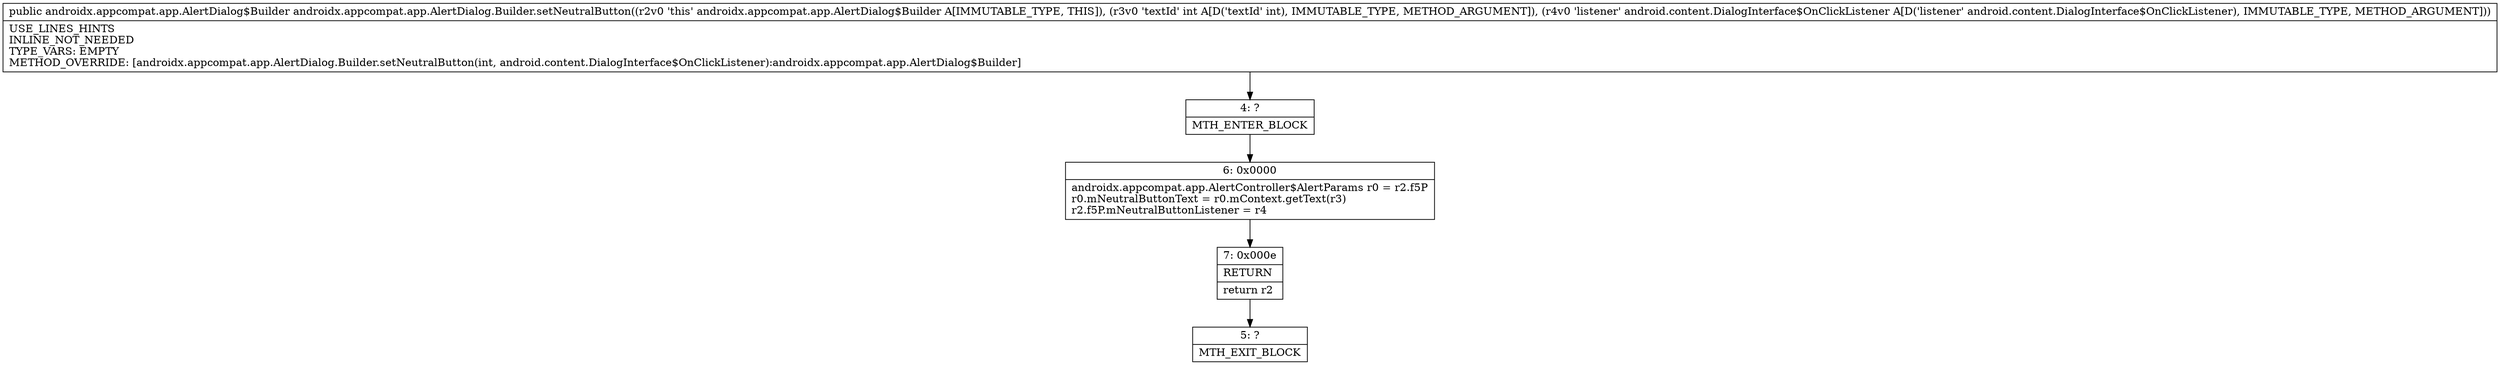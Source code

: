 digraph "CFG forandroidx.appcompat.app.AlertDialog.Builder.setNeutralButton(ILandroid\/content\/DialogInterface$OnClickListener;)Landroidx\/appcompat\/app\/AlertDialog$Builder;" {
Node_4 [shape=record,label="{4\:\ ?|MTH_ENTER_BLOCK\l}"];
Node_6 [shape=record,label="{6\:\ 0x0000|androidx.appcompat.app.AlertController$AlertParams r0 = r2.f5P\lr0.mNeutralButtonText = r0.mContext.getText(r3)\lr2.f5P.mNeutralButtonListener = r4\l}"];
Node_7 [shape=record,label="{7\:\ 0x000e|RETURN\l|return r2\l}"];
Node_5 [shape=record,label="{5\:\ ?|MTH_EXIT_BLOCK\l}"];
MethodNode[shape=record,label="{public androidx.appcompat.app.AlertDialog$Builder androidx.appcompat.app.AlertDialog.Builder.setNeutralButton((r2v0 'this' androidx.appcompat.app.AlertDialog$Builder A[IMMUTABLE_TYPE, THIS]), (r3v0 'textId' int A[D('textId' int), IMMUTABLE_TYPE, METHOD_ARGUMENT]), (r4v0 'listener' android.content.DialogInterface$OnClickListener A[D('listener' android.content.DialogInterface$OnClickListener), IMMUTABLE_TYPE, METHOD_ARGUMENT]))  | USE_LINES_HINTS\lINLINE_NOT_NEEDED\lTYPE_VARS: EMPTY\lMETHOD_OVERRIDE: [androidx.appcompat.app.AlertDialog.Builder.setNeutralButton(int, android.content.DialogInterface$OnClickListener):androidx.appcompat.app.AlertDialog$Builder]\l}"];
MethodNode -> Node_4;Node_4 -> Node_6;
Node_6 -> Node_7;
Node_7 -> Node_5;
}


